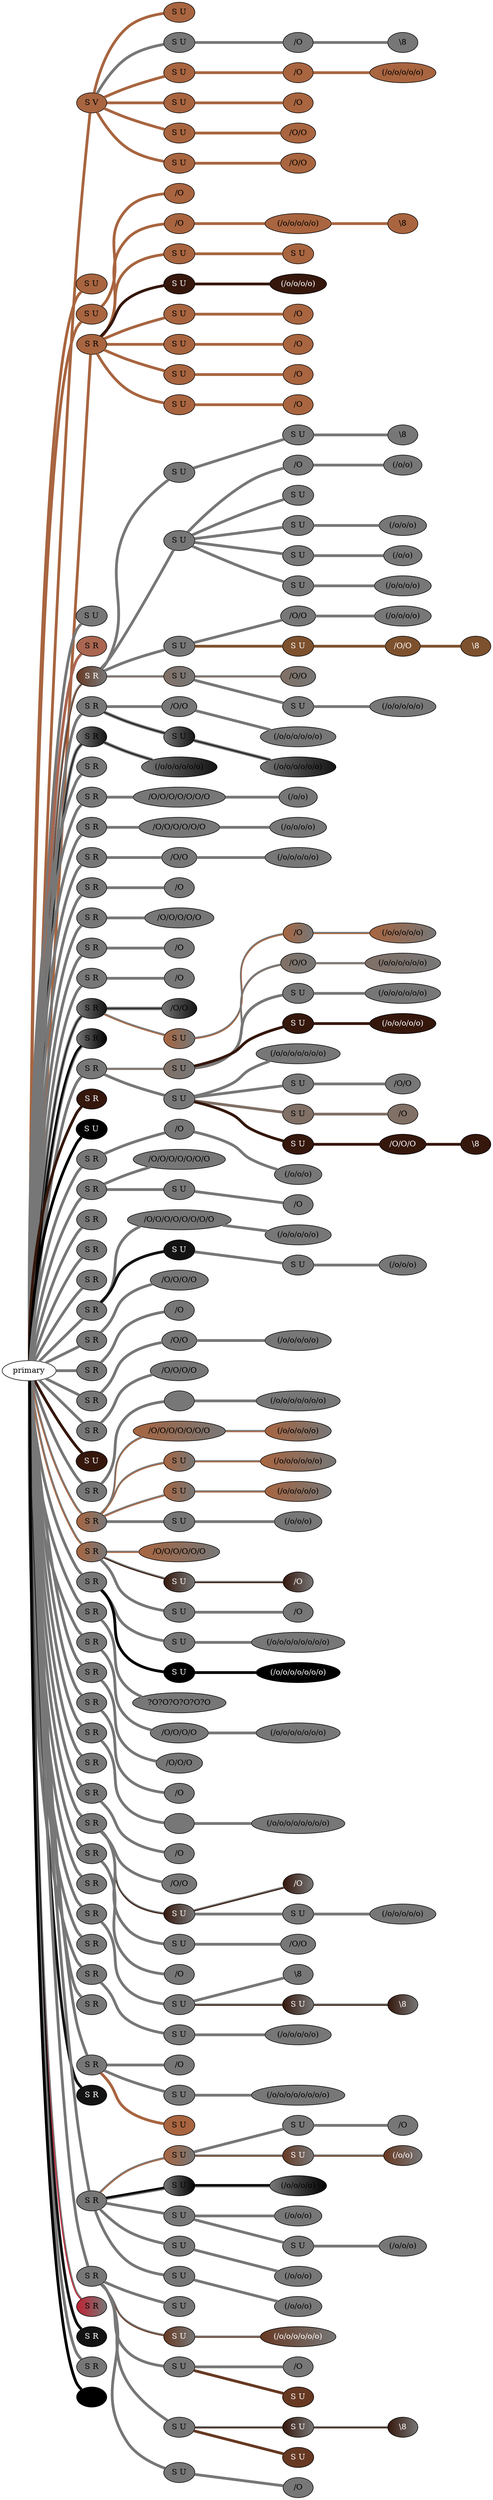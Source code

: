 graph {
 graph [rankdir=LR]
"1" [qtype="pendant_node", pendant_colors="#A86540", pendant_ply="S", pendant_attach="V", pendant_length="34.5", label="S V", style=filled, fillcolor="#A86540", fontcolor="#000000"]
"primary" -- "1" [qtype="pendant_link",penwidth=5,color="#A86540"]
"1s1" [qtype="pendant_node", pendant_colors="#A86540", pendant_ply="S", pendant_attach="U", pendant_length="34.0", label="S U", style=filled, fillcolor="#A86540", fontcolor="#000000"]
"1" -- "1s1" [qtype="pendant_link",penwidth=5,color="#A86540"]
"1s2" [qtype="pendant_node", pendant_colors="#777777", pendant_ply="S", pendant_attach="U", pendant_length="16.5", label="S U", style=filled, fillcolor="#777777", fontcolor="#000000"]
"1" -- "1s2" [qtype="pendant_link",penwidth=5,color="#777777"]
"1s2:0" [qtype="knot_node", knot_value="1", knot_type="S", knot_position="6.5", knot_spin="S", label="/O", style=filled, fillcolor="#777777" , fontcolor="#000000"]
"1s2" -- "1s2:0" [qtype="knot_link",penwidth=5,color="#777777"]
"1s2:1" [qtype="knot_node", knot_value="1", knot_type="E", knot_position="11.5", knot_spin="Z", label="\\8", style=filled, fillcolor="#777777" , fontcolor="#000000"]
"1s2:0" -- "1s2:1" [qtype="knot_link",penwidth=5,color="#777777"]
"1s3" [qtype="pendant_node", pendant_colors="#A86540", pendant_ply="S", pendant_attach="U", pendant_length="34.0", label="S U", style=filled, fillcolor="#A86540", fontcolor="#000000"]
"1" -- "1s3" [qtype="pendant_link",penwidth=5,color="#A86540"]
"1s3:0" [qtype="knot_node", knot_value="1", knot_type="S", knot_position="5.5", knot_spin="S", label="/O", style=filled, fillcolor="#A86540" , fontcolor="#000000"]
"1s3" -- "1s3:0" [qtype="knot_link",penwidth=5,color="#A86540"]
"1s3:1" [qtype="knot_node", knot_value="5", knot_type="L", knot_position="11.5", knot_spin="S", label="(/o/o/o/o/o)", style=filled, fillcolor="#A86540" , fontcolor="#000000"]
"1s3:0" -- "1s3:1" [qtype="knot_link",penwidth=5,color="#A86540"]
"1s4" [qtype="pendant_node", pendant_colors="#A86540", pendant_ply="S", pendant_attach="U", pendant_length="36.5", label="S U", style=filled, fillcolor="#A86540", fontcolor="#000000"]
"1" -- "1s4" [qtype="pendant_link",penwidth=5,color="#A86540"]
"1s4:0" [qtype="knot_node", knot_value="1", knot_type="S", knot_position="5.5", knot_spin="S", label="/O", style=filled, fillcolor="#A86540" , fontcolor="#000000"]
"1s4" -- "1s4:0" [qtype="knot_link",penwidth=5,color="#A86540"]
"1s5" [qtype="pendant_node", pendant_colors="#A86540", pendant_ply="S", pendant_attach="U", pendant_length="35.5", label="S U", style=filled, fillcolor="#A86540", fontcolor="#000000"]
"1" -- "1s5" [qtype="pendant_link",penwidth=5,color="#A86540"]
"1s5:0" [qtype="knot_node", knot_value="2", knot_type="S", knot_position="5.5", knot_spin="S", label="/O/O", style=filled, fillcolor="#A86540" , fontcolor="#000000"]
"1s5" -- "1s5:0" [qtype="knot_link",penwidth=5,color="#A86540"]
"1s6" [qtype="pendant_node", pendant_colors="#A86540", pendant_ply="S", pendant_attach="U", pendant_length="35.5", label="S U", style=filled, fillcolor="#A86540", fontcolor="#000000"]
"1" -- "1s6" [qtype="pendant_link",penwidth=5,color="#A86540"]
"1s6:0" [qtype="knot_node", knot_value="2", knot_type="S", knot_position="4.5", knot_spin="S", label="/O/O", style=filled, fillcolor="#A86540" , fontcolor="#000000"]
"1s6" -- "1s6:0" [qtype="knot_link",penwidth=5,color="#A86540"]
"2" [qtype="pendant_node", pendant_colors="#A86540", pendant_ply="S", pendant_attach="U", pendant_length="30.5", label="S U", style=filled, fillcolor="#A86540", fontcolor="#000000"]
"primary" -- "2" [qtype="pendant_link",penwidth=5,color="#A86540"]
"3" [qtype="pendant_node", pendant_colors="#A86540", pendant_ply="S", pendant_attach="U", pendant_length="8.0", label="S U", style=filled, fillcolor="#A86540", fontcolor="#000000"]
"primary" -- "3" [qtype="pendant_link",penwidth=5,color="#A86540"]
"3:0" [qtype="knot_node", knot_value="1", knot_type="S", knot_position="2.5", knot_spin="S", label="/O", style=filled, fillcolor="#A86540" , fontcolor="#000000"]
"3" -- "3:0" [qtype="knot_link",penwidth=5,color="#A86540"]
"4" [qtype="pendant_node", pendant_colors="#A86540", pendant_ply="S", pendant_attach="R", pendant_length="26.5", label="S R", style=filled, fillcolor="#A86540", fontcolor="#000000"]
"primary" -- "4" [qtype="pendant_link",penwidth=5,color="#A86540"]
"4:0" [qtype="knot_node", knot_value="1", knot_type="S", knot_position="7.0", knot_spin="S", label="/O", style=filled, fillcolor="#A86540" , fontcolor="#000000"]
"4" -- "4:0" [qtype="knot_link",penwidth=5,color="#A86540"]
"4:1" [qtype="knot_node", knot_value="5", knot_type="L", knot_position="13.0", knot_spin="S", label="(/o/o/o/o/o)", style=filled, fillcolor="#A86540" , fontcolor="#000000"]
"4:0" -- "4:1" [qtype="knot_link",penwidth=5,color="#A86540"]
"4:2" [qtype="knot_node", knot_value="1", knot_type="E", knot_position="13.0", knot_spin="Z", label="\\8", style=filled, fillcolor="#A86540" , fontcolor="#000000"]
"4:1" -- "4:2" [qtype="knot_link",penwidth=5,color="#A86540"]
"4s1" [qtype="pendant_node", pendant_colors="#A86540", pendant_ply="S", pendant_attach="U", pendant_length="37.0", label="S U", style=filled, fillcolor="#A86540", fontcolor="#000000"]
"4" -- "4s1" [qtype="pendant_link",penwidth=5,color="#A86540"]
"4s1s1" [qtype="pendant_node", pendant_colors="#A86540", pendant_ply="S", pendant_attach="U", pendant_length="1.5", label="S U", style=filled, fillcolor="#A86540", fontcolor="#000000"]
"4s1" -- "4s1s1" [qtype="pendant_link",penwidth=5,color="#A86540"]
"4s2" [qtype="pendant_node", pendant_colors="#35170C", pendant_ply="S", pendant_attach="U", pendant_length="31.0", label="S U", style=filled, fillcolor="#35170C", fontcolor="#ffffff"]
"4" -- "4s2" [qtype="pendant_link",penwidth=5,color="#35170C"]
"4s2:0" [qtype="knot_node", knot_value="4", knot_type="L", knot_position="12.5", knot_spin="S", label="(/o/o/o/o)", style=filled, fillcolor="#35170C" , fontcolor="#ffffff"]
"4s2" -- "4s2:0" [qtype="knot_link",penwidth=5,color="#35170C"]
"4s3" [qtype="pendant_node", pendant_colors="#A86540", pendant_ply="S", pendant_attach="U", pendant_length="44.5", label="S U", style=filled, fillcolor="#A86540", fontcolor="#000000"]
"4" -- "4s3" [qtype="pendant_link",penwidth=5,color="#A86540"]
"4s3:0" [qtype="knot_node", knot_value="1", knot_type="S", knot_position="5.5", knot_spin="S", label="/O", style=filled, fillcolor="#A86540" , fontcolor="#000000"]
"4s3" -- "4s3:0" [qtype="knot_link",penwidth=5,color="#A86540"]
"4s4" [qtype="pendant_node", pendant_colors="#A86540", pendant_ply="S", pendant_attach="U", pendant_length="37.5", label="S U", style=filled, fillcolor="#A86540", fontcolor="#000000"]
"4" -- "4s4" [qtype="pendant_link",penwidth=5,color="#A86540"]
"4s4:0" [qtype="knot_node", knot_value="1", knot_type="S", knot_position="5.5", knot_spin="S", label="/O", style=filled, fillcolor="#A86540" , fontcolor="#000000"]
"4s4" -- "4s4:0" [qtype="knot_link",penwidth=5,color="#A86540"]
"4s5" [qtype="pendant_node", pendant_colors="#A86540", pendant_ply="S", pendant_attach="U", pendant_length="32.5", label="S U", style=filled, fillcolor="#A86540", fontcolor="#000000"]
"4" -- "4s5" [qtype="pendant_link",penwidth=5,color="#A86540"]
"4s5:0" [qtype="knot_node", knot_value="1", knot_type="S", knot_position="5.5", knot_spin="S", label="/O", style=filled, fillcolor="#A86540" , fontcolor="#000000"]
"4s5" -- "4s5:0" [qtype="knot_link",penwidth=5,color="#A86540"]
"4s6" [qtype="pendant_node", pendant_colors="#A86540", pendant_ply="S", pendant_attach="U", pendant_length="39.0", label="S U", style=filled, fillcolor="#A86540", fontcolor="#000000"]
"4" -- "4s6" [qtype="pendant_link",penwidth=5,color="#A86540"]
"4s6:0" [qtype="knot_node", knot_value="1", knot_type="S", knot_position="5.5", knot_spin="S", label="/O", style=filled, fillcolor="#A86540" , fontcolor="#000000"]
"4s6" -- "4s6:0" [qtype="knot_link",penwidth=5,color="#A86540"]
"5" [qtype="pendant_node", pendant_colors="#777777", pendant_ply="S", pendant_attach="U", pendant_length="2.5", label="S U", style=filled, fillcolor="#777777", fontcolor="#000000"]
"primary" -- "5" [qtype="pendant_link",penwidth=5,color="#777777"]
"6" [qtype="pendant_node", pendant_colors="#AA6651", pendant_ply="S", pendant_attach="R", pendant_length="24.0", label="S R", style=filled, fillcolor="#AA6651", fontcolor="#000000"]
"primary" -- "6" [qtype="pendant_link",penwidth=5,color="#AA6651"]
"7" [qtype="pendant_node", pendant_colors="#673923:#777777", pendant_ply="S", pendant_attach="R", pendant_length="35.0", label="S R", style=filled, fillcolor="#673923:#777777", fontcolor="#ffffff"]
"primary" -- "7" [qtype="pendant_link",penwidth=2,color="#673923:#777777"]
"7s1" [qtype="pendant_node", pendant_colors="#777777", pendant_ply="S", pendant_attach="U", pendant_length="2.5", label="S U", style=filled, fillcolor="#777777", fontcolor="#000000"]
"7" -- "7s1" [qtype="pendant_link",penwidth=5,color="#777777"]
"7s1s1" [qtype="pendant_node", pendant_colors="#777777", pendant_ply="S", pendant_attach="U", pendant_length="14.5", label="S U", style=filled, fillcolor="#777777", fontcolor="#000000"]
"7s1" -- "7s1s1" [qtype="pendant_link",penwidth=5,color="#777777"]
"7s1s1:0" [qtype="knot_node", knot_value="1", knot_type="E", knot_position="6.5", knot_spin="Z", label="\\8", style=filled, fillcolor="#777777" , fontcolor="#000000"]
"7s1s1" -- "7s1s1:0" [qtype="knot_link",penwidth=5,color="#777777"]
"7s2" [qtype="pendant_node", pendant_colors="#777777", pendant_ply="S", pendant_attach="U", pendant_length="22.5", label="S U", style=filled, fillcolor="#777777", fontcolor="#000000"]
"7" -- "7s2" [qtype="pendant_link",penwidth=5,color="#777777"]
"7s2:0" [qtype="knot_node", knot_value="1", knot_type="S", knot_position="5.5", knot_spin="S", label="/O", style=filled, fillcolor="#777777" , fontcolor="#000000"]
"7s2" -- "7s2:0" [qtype="knot_link",penwidth=5,color="#777777"]
"7s2:1" [qtype="knot_node", knot_value="2", knot_type="L", knot_position="12.0", knot_spin="S", label="(/o/o)", style=filled, fillcolor="#777777" , fontcolor="#000000"]
"7s2:0" -- "7s2:1" [qtype="knot_link",penwidth=5,color="#777777"]
"7s2s1" [qtype="pendant_node", pendant_colors="#777777", pendant_ply="S", pendant_attach="U", pendant_length="33.5", label="S U", style=filled, fillcolor="#777777", fontcolor="#000000"]
"7s2" -- "7s2s1" [qtype="pendant_link",penwidth=5,color="#777777"]
"7s2s2" [qtype="pendant_node", pendant_colors="#777777", pendant_ply="S", pendant_attach="U", pendant_length="34.0", label="S U", style=filled, fillcolor="#777777", fontcolor="#000000"]
"7s2" -- "7s2s2" [qtype="pendant_link",penwidth=5,color="#777777"]
"7s2s2:0" [qtype="knot_node", knot_value="3", knot_type="L", knot_position="11.5", knot_spin="S", label="(/o/o/o)", style=filled, fillcolor="#777777" , fontcolor="#000000"]
"7s2s2" -- "7s2s2:0" [qtype="knot_link",penwidth=5,color="#777777"]
"7s2s3" [qtype="pendant_node", pendant_colors="#777777", pendant_ply="S", pendant_attach="U", pendant_length="37.0", label="S U", style=filled, fillcolor="#777777", fontcolor="#000000"]
"7s2" -- "7s2s3" [qtype="pendant_link",penwidth=5,color="#777777"]
"7s2s3:0" [qtype="knot_node", knot_value="2", knot_type="L", knot_position="11.5", knot_spin="S", label="(/o/o)", style=filled, fillcolor="#777777" , fontcolor="#000000"]
"7s2s3" -- "7s2s3:0" [qtype="knot_link",penwidth=5,color="#777777"]
"7s2s4" [qtype="pendant_node", pendant_colors="#777777", pendant_ply="S", pendant_attach="U", pendant_length="30.0", label="S U", style=filled, fillcolor="#777777", fontcolor="#000000"]
"7s2" -- "7s2s4" [qtype="pendant_link",penwidth=5,color="#777777"]
"7s2s4:0" [qtype="knot_node", knot_value="4", knot_type="L", knot_position="11.0", knot_spin="S", label="(/o/o/o/o)", style=filled, fillcolor="#777777" , fontcolor="#000000"]
"7s2s4" -- "7s2s4:0" [qtype="knot_link",penwidth=5,color="#777777"]
"7s3" [qtype="pendant_node", pendant_colors="#777777", pendant_ply="S", pendant_attach="U", pendant_length="28.5", label="S U", style=filled, fillcolor="#777777", fontcolor="#000000"]
"7" -- "7s3" [qtype="pendant_link",penwidth=5,color="#777777"]
"7s3:0" [qtype="knot_node", knot_value="2", knot_type="S", knot_position="5.0", knot_spin="S", label="/O/O", style=filled, fillcolor="#777777" , fontcolor="#000000"]
"7s3" -- "7s3:0" [qtype="knot_link",penwidth=5,color="#777777"]
"7s3:1" [qtype="knot_node", knot_value="4", knot_type="L", knot_position="11.5", knot_spin="S", label="(/o/o/o/o)", style=filled, fillcolor="#777777" , fontcolor="#000000"]
"7s3:0" -- "7s3:1" [qtype="knot_link",penwidth=5,color="#777777"]
"7s3s1" [qtype="pendant_node", pendant_colors="#7D512D", pendant_ply="S", pendant_attach="U", pendant_length="27.5", label="S U", style=filled, fillcolor="#7D512D", fontcolor="#ffffff"]
"7s3" -- "7s3s1" [qtype="pendant_link",penwidth=5,color="#7D512D"]
"7s3s1:0" [qtype="knot_node", knot_value="2", knot_type="S", knot_position="4.0", knot_spin="S", label="/O/O", style=filled, fillcolor="#7D512D" , fontcolor="#ffffff"]
"7s3s1" -- "7s3s1:0" [qtype="knot_link",penwidth=5,color="#7D512D"]
"7s3s1:1" [qtype="knot_node", knot_value="1", knot_type="E", knot_position="11.0", knot_spin="Z", label="\\8", style=filled, fillcolor="#7D512D" , fontcolor="#ffffff"]
"7s3s1:0" -- "7s3s1:1" [qtype="knot_link",penwidth=5,color="#7D512D"]
"7s4" [qtype="pendant_node", pendant_colors="#817066:#777777", pendant_ply="S", pendant_attach="U", pendant_length="35.0", label="S U", style=filled, fillcolor="#817066:#777777", fontcolor="#000000"]
"7" -- "7s4" [qtype="pendant_link",penwidth=2,color="#817066:#777777"]
"7s4:0" [qtype="knot_node", knot_value="2", knot_type="S", knot_position="5.0", knot_spin="S", label="/O/O", style=filled, fillcolor="#817066:#777777" , fontcolor="#000000"]
"7s4" -- "7s4:0" [qtype="knot_link",penwidth=2,color="#817066:#777777"]
"7s4s1" [qtype="pendant_node", pendant_colors="#777777", pendant_ply="S", pendant_attach="U", pendant_length="35.5", label="S U", style=filled, fillcolor="#777777", fontcolor="#000000"]
"7s4" -- "7s4s1" [qtype="pendant_link",penwidth=5,color="#777777"]
"7s4s1:0" [qtype="knot_node", knot_value="5", knot_type="L", knot_position="10.5", knot_spin="S", label="(/o/o/o/o/o)", style=filled, fillcolor="#777777" , fontcolor="#000000"]
"7s4s1" -- "7s4s1:0" [qtype="knot_link",penwidth=5,color="#777777"]
"8" [qtype="pendant_node", pendant_colors="#777777", pendant_ply="S", pendant_attach="R", pendant_length="31.0", label="S R", style=filled, fillcolor="#777777", fontcolor="#000000"]
"primary" -- "8" [qtype="pendant_link",penwidth=5,color="#777777"]
"8:0" [qtype="knot_node", knot_value="2", knot_type="S", knot_position="6.0", knot_spin="S", label="/O/O", style=filled, fillcolor="#777777" , fontcolor="#000000"]
"8" -- "8:0" [qtype="knot_link",penwidth=5,color="#777777"]
"8:1" [qtype="knot_node", knot_value="6", knot_type="L", knot_position="14.0", knot_spin="S", label="(/o/o/o/o/o/o)", style=filled, fillcolor="#777777" , fontcolor="#000000"]
"8:0" -- "8:1" [qtype="knot_link",penwidth=5,color="#777777"]
"8s1" [qtype="pendant_node", pendant_colors="#777777:#131313:#777777", pendant_ply="S", pendant_attach="U", pendant_length="29.5", label="S U", style=filled, fillcolor="#777777:#131313:#777777", fontcolor="#000000"]
"8" -- "8s1" [qtype="pendant_link",penwidth=2,color="#777777:#131313:#777777"]
"8s1:0" [qtype="knot_node", knot_value="6", knot_type="L", knot_position="12.0", knot_spin="S", label="(/o/o/o/o/o/o)", style=filled, fillcolor="#777777:#131313:#777777" , fontcolor="#000000"]
"8s1" -- "8s1:0" [qtype="knot_link",penwidth=2,color="#777777:#131313:#777777"]
"9" [qtype="pendant_node", pendant_colors="#777777:#131313:#777777", pendant_ply="S", pendant_attach="R", pendant_length="42.0", label="S R", style=filled, fillcolor="#777777:#131313:#777777", fontcolor="#000000"]
"primary" -- "9" [qtype="pendant_link",penwidth=2,color="#777777:#131313:#777777"]
"9:0" [qtype="knot_node", knot_value="6", knot_type="L", knot_position="12.0", knot_spin="S", label="(/o/o/o/o/o/o)", style=filled, fillcolor="#777777:#131313:#777777" , fontcolor="#000000"]
"9" -- "9:0" [qtype="knot_link",penwidth=2,color="#777777:#131313:#777777"]
"10" [qtype="pendant_node", pendant_colors="#777777", pendant_ply="S", pendant_attach="R", pendant_length="42.0", label="S R", style=filled, fillcolor="#777777", fontcolor="#000000"]
"primary" -- "10" [qtype="pendant_link",penwidth=5,color="#777777"]
"11" [qtype="pendant_node", pendant_colors="#777777", pendant_ply="S", pendant_attach="R", pendant_length="29.5", label="S R", style=filled, fillcolor="#777777", fontcolor="#000000"]
"primary" -- "11" [qtype="pendant_link",penwidth=5,color="#777777"]
"11:0" [qtype="knot_node", knot_value="7", knot_type="S", knot_position="6.0", knot_spin="S", label="/O/O/O/O/O/O/O", style=filled, fillcolor="#777777" , fontcolor="#000000"]
"11" -- "11:0" [qtype="knot_link",penwidth=5,color="#777777"]
"11:1" [qtype="knot_node", knot_value="2", knot_type="L", knot_position="14.0", knot_spin="S", label="(/o/o)", style=filled, fillcolor="#777777" , fontcolor="#000000"]
"11:0" -- "11:1" [qtype="knot_link",penwidth=5,color="#777777"]
"12" [qtype="pendant_node", pendant_colors="#777777", pendant_ply="S", pendant_attach="R", pendant_length="32.0", label="S R", style=filled, fillcolor="#777777", fontcolor="#000000"]
"primary" -- "12" [qtype="pendant_link",penwidth=5,color="#777777"]
"12:0" [qtype="knot_node", knot_value="6", knot_type="S", knot_position="6.5", knot_spin="S", label="/O/O/O/O/O/O", style=filled, fillcolor="#777777" , fontcolor="#000000"]
"12" -- "12:0" [qtype="knot_link",penwidth=5,color="#777777"]
"12:1" [qtype="knot_node", knot_value="4", knot_type="L", knot_position="14.0", knot_spin="S", label="(/o/o/o/o)", style=filled, fillcolor="#777777" , fontcolor="#000000"]
"12:0" -- "12:1" [qtype="knot_link",penwidth=5,color="#777777"]
"13" [qtype="pendant_node", pendant_colors="#777777", pendant_ply="S", pendant_attach="R", pendant_length="28.0", label="S R", style=filled, fillcolor="#777777", fontcolor="#000000"]
"primary" -- "13" [qtype="pendant_link",penwidth=5,color="#777777"]
"13:0" [qtype="knot_node", knot_value="2", knot_type="S", knot_position="6.0", knot_spin="S", label="/O/O", style=filled, fillcolor="#777777" , fontcolor="#000000"]
"13" -- "13:0" [qtype="knot_link",penwidth=5,color="#777777"]
"13:1" [qtype="knot_node", knot_value="5", knot_type="L", knot_position="14.0", knot_spin="S", label="(/o/o/o/o/o)", style=filled, fillcolor="#777777" , fontcolor="#000000"]
"13:0" -- "13:1" [qtype="knot_link",penwidth=5,color="#777777"]
"14" [qtype="pendant_node", pendant_colors="#777777", pendant_ply="S", pendant_attach="R", pendant_length="38.0", label="S R", style=filled, fillcolor="#777777", fontcolor="#000000"]
"primary" -- "14" [qtype="pendant_link",penwidth=5,color="#777777"]
"14:0" [qtype="knot_node", knot_value="1", knot_type="S", knot_position="6.5", knot_spin="S", label="/O", style=filled, fillcolor="#777777" , fontcolor="#000000"]
"14" -- "14:0" [qtype="knot_link",penwidth=5,color="#777777"]
"15" [qtype="pendant_node", pendant_colors="#777777", pendant_ply="S", pendant_attach="R", pendant_length="39.0", label="S R", style=filled, fillcolor="#777777", fontcolor="#000000"]
"primary" -- "15" [qtype="pendant_link",penwidth=5,color="#777777"]
"15:0" [qtype="knot_node", knot_value="5", knot_type="S", knot_position="7.0", knot_spin="S", label="/O/O/O/O/O", style=filled, fillcolor="#777777" , fontcolor="#000000"]
"15" -- "15:0" [qtype="knot_link",penwidth=5,color="#777777"]
"16" [qtype="pendant_node", pendant_colors="#777777", pendant_ply="S", pendant_attach="R", pendant_length="47.5", label="S R", style=filled, fillcolor="#777777", fontcolor="#000000"]
"primary" -- "16" [qtype="pendant_link",penwidth=5,color="#777777"]
"16:0" [qtype="knot_node", knot_value="1", knot_type="S", knot_position="7.0", knot_spin="S", label="/O", style=filled, fillcolor="#777777" , fontcolor="#000000"]
"16" -- "16:0" [qtype="knot_link",penwidth=5,color="#777777"]
"17" [qtype="pendant_node", pendant_colors="#777777", pendant_ply="S", pendant_attach="R", pendant_length="52.0", label="S R", style=filled, fillcolor="#777777", fontcolor="#000000"]
"primary" -- "17" [qtype="pendant_link",penwidth=5,color="#777777"]
"17:0" [qtype="knot_node", knot_value="1", knot_type="S", knot_position="7.0", knot_spin="S", label="/O", style=filled, fillcolor="#777777" , fontcolor="#000000"]
"17" -- "17:0" [qtype="knot_link",penwidth=5,color="#777777"]
"18" [qtype="pendant_node", pendant_colors="#777777:#131313:#777777", pendant_ply="S", pendant_attach="R", pendant_length="49.5", label="S R", style=filled, fillcolor="#777777:#131313:#777777", fontcolor="#000000"]
"primary" -- "18" [qtype="pendant_link",penwidth=2,color="#777777:#131313:#777777"]
"18:0" [qtype="knot_node", knot_value="2", knot_type="S", knot_position="7.5", knot_spin="S", label="/O/O", style=filled, fillcolor="#777777:#131313:#777777" , fontcolor="#000000"]
"18" -- "18:0" [qtype="knot_link",penwidth=2,color="#777777:#131313:#777777"]
"18s1" [qtype="pendant_node", pendant_colors="#A86540:#777777", pendant_ply="S", pendant_attach="U", pendant_length="25.0", label="S U", style=filled, fillcolor="#A86540:#777777", fontcolor="#000000"]
"18" -- "18s1" [qtype="pendant_link",penwidth=2,color="#A86540:#777777"]
"18s1:0" [qtype="knot_node", knot_value="1", knot_type="S", knot_position="6.0", knot_spin="S", label="/O", style=filled, fillcolor="#A86540:#777777" , fontcolor="#000000"]
"18s1" -- "18s1:0" [qtype="knot_link",penwidth=2,color="#A86540:#777777"]
"18s1:1" [qtype="knot_node", knot_value="5", knot_type="L", knot_position="12.0", knot_spin="S", label="(/o/o/o/o/o)", style=filled, fillcolor="#A86540:#777777" , fontcolor="#000000"]
"18s1:0" -- "18s1:1" [qtype="knot_link",penwidth=2,color="#A86540:#777777"]
"19" [qtype="pendant_node", pendant_colors="#777777:#000000:#000000", pendant_ply="S", pendant_attach="R", pendant_length="31.5", label="S R", style=filled, fillcolor="#777777:#000000:#000000", fontcolor="#000000"]
"primary" -- "19" [qtype="pendant_link",penwidth=2,color="#777777:#000000:#000000"]
"20" [qtype="pendant_node", pendant_colors="#777777", pendant_ply="S", pendant_attach="R", pendant_length="36.0", label="S R", style=filled, fillcolor="#777777", fontcolor="#000000"]
"primary" -- "20" [qtype="pendant_link",penwidth=5,color="#777777"]
"20s1" [qtype="pendant_node", pendant_colors="#817066:#777777", pendant_ply="S", pendant_attach="U", pendant_length="25.0", label="S U", style=filled, fillcolor="#817066:#777777", fontcolor="#000000"]
"20" -- "20s1" [qtype="pendant_link",penwidth=2,color="#817066:#777777"]
"20s1:0" [qtype="knot_node", knot_value="2", knot_type="S", knot_position="6.0", knot_spin="S", label="/O/O", style=filled, fillcolor="#817066:#777777" , fontcolor="#000000"]
"20s1" -- "20s1:0" [qtype="knot_link",penwidth=2,color="#817066:#777777"]
"20s1:1" [qtype="knot_node", knot_value="6", knot_type="L", knot_position="12.0", knot_spin="S", label="(/o/o/o/o/o/o)", style=filled, fillcolor="#817066:#777777" , fontcolor="#000000"]
"20s1:0" -- "20s1:1" [qtype="knot_link",penwidth=2,color="#817066:#777777"]
"20s1s1" [qtype="pendant_node", pendant_colors="#777777", pendant_ply="S", pendant_attach="U", pendant_length="28.0", label="S U", style=filled, fillcolor="#777777", fontcolor="#000000"]
"20s1" -- "20s1s1" [qtype="pendant_link",penwidth=5,color="#777777"]
"20s1s1:0" [qtype="knot_node", knot_value="6", knot_type="L", knot_position="11.5", knot_spin="S", label="(/o/o/o/o/o/o)", style=filled, fillcolor="#777777" , fontcolor="#000000"]
"20s1s1" -- "20s1s1:0" [qtype="knot_link",penwidth=5,color="#777777"]
"20s1s2" [qtype="pendant_node", pendant_colors="#35170C", pendant_ply="S", pendant_attach="U", pendant_length="29.0", label="S U", style=filled, fillcolor="#35170C", fontcolor="#ffffff"]
"20s1" -- "20s1s2" [qtype="pendant_link",penwidth=5,color="#35170C"]
"20s1s2:0" [qtype="knot_node", knot_value="5", knot_type="L", knot_position="12.0", knot_spin="S", label="(/o/o/o/o/o)", style=filled, fillcolor="#35170C" , fontcolor="#ffffff"]
"20s1s2" -- "20s1s2:0" [qtype="knot_link",penwidth=5,color="#35170C"]
"20s2" [qtype="pendant_node", pendant_colors="#777777", pendant_ply="S", pendant_attach="U", pendant_length="27.5", label="S U", style=filled, fillcolor="#777777", fontcolor="#000000"]
"20" -- "20s2" [qtype="pendant_link",penwidth=5,color="#777777"]
"20s2:0" [qtype="knot_node", knot_value="7", knot_type="L", knot_position="12.5", knot_spin="S", label="(/o/o/o/o/o/o/o)", style=filled, fillcolor="#777777" , fontcolor="#000000"]
"20s2" -- "20s2:0" [qtype="knot_link",penwidth=5,color="#777777"]
"20s2s1" [qtype="pendant_node", pendant_colors="#777777", pendant_ply="S", pendant_attach="U", pendant_length="28.0", label="S U", style=filled, fillcolor="#777777", fontcolor="#000000"]
"20s2" -- "20s2s1" [qtype="pendant_link",penwidth=5,color="#777777"]
"20s2s1:0" [qtype="knot_node", knot_value="2", knot_type="S", knot_position="5.0", knot_spin="S", label="/O/O", style=filled, fillcolor="#777777" , fontcolor="#000000"]
"20s2s1" -- "20s2s1:0" [qtype="knot_link",penwidth=5,color="#777777"]
"20s2s2" [qtype="pendant_node", pendant_colors="#817066", pendant_ply="S", pendant_attach="U", pendant_length="33.0", label="S U", style=filled, fillcolor="#817066", fontcolor="#000000"]
"20s2" -- "20s2s2" [qtype="pendant_link",penwidth=5,color="#817066"]
"20s2s2:0" [qtype="knot_node", knot_value="1", knot_type="S", knot_position="4.5", knot_spin="S", label="/O", style=filled, fillcolor="#817066" , fontcolor="#000000"]
"20s2s2" -- "20s2s2:0" [qtype="knot_link",penwidth=5,color="#817066"]
"20s2s3" [qtype="pendant_node", pendant_colors="#35170C", pendant_ply="S", pendant_attach="U", pendant_length="27.5", label="S U", style=filled, fillcolor="#35170C", fontcolor="#ffffff"]
"20s2" -- "20s2s3" [qtype="pendant_link",penwidth=5,color="#35170C"]
"20s2s3:0" [qtype="knot_node", knot_value="3", knot_type="S", knot_position="4.5", knot_spin="S", label="/O/O/O", style=filled, fillcolor="#35170C" , fontcolor="#ffffff"]
"20s2s3" -- "20s2s3:0" [qtype="knot_link",penwidth=5,color="#35170C"]
"20s2s3:1" [qtype="knot_node", knot_value="1", knot_type="E", knot_position="10.5", knot_spin="Z", label="\\8", style=filled, fillcolor="#35170C" , fontcolor="#ffffff"]
"20s2s3:0" -- "20s2s3:1" [qtype="knot_link",penwidth=5,color="#35170C"]
"21" [qtype="pendant_node", pendant_colors="#35170C", pendant_ply="S", pendant_attach="R", pendant_length="31.0", label="S R", style=filled, fillcolor="#35170C", fontcolor="#ffffff"]
"primary" -- "21" [qtype="pendant_link",penwidth=5,color="#35170C"]
"M1" [qtype="pendant_node", pendant_colors="#000000", pendant_ply="S", pendant_attach="U", pendant_length="", label="S U", style=filled, fillcolor="#000000", fontcolor="#ffffff"]
"primary" -- "M1" [qtype="pendant_link",penwidth=5,color="#000000"]
"22" [qtype="pendant_node", pendant_colors="#777777", pendant_ply="S", pendant_attach="R", pendant_length="44.5", label="S R", style=filled, fillcolor="#777777", fontcolor="#000000"]
"primary" -- "22" [qtype="pendant_link",penwidth=5,color="#777777"]
"22:0" [qtype="knot_node", knot_value="1", knot_type="S", knot_position="7.5", knot_spin="S", label="/O", style=filled, fillcolor="#777777" , fontcolor="#000000"]
"22" -- "22:0" [qtype="knot_link",penwidth=5,color="#777777"]
"22:1" [qtype="knot_node", knot_value="3", knot_type="L", knot_position="14.5", knot_spin="S", label="(/o/o/o)", style=filled, fillcolor="#777777" , fontcolor="#000000"]
"22:0" -- "22:1" [qtype="knot_link",penwidth=5,color="#777777"]
"23" [qtype="pendant_node", pendant_colors="#777777", pendant_ply="S", pendant_attach="R", pendant_length="39.5", label="S R", style=filled, fillcolor="#777777", fontcolor="#000000"]
"primary" -- "23" [qtype="pendant_link",penwidth=5,color="#777777"]
"23:0" [qtype="knot_node", knot_value="7", knot_type="S", knot_position="8.0", knot_spin="S", label="/O/O/O/O/O/O/O", style=filled, fillcolor="#777777" , fontcolor="#000000"]
"23" -- "23:0" [qtype="knot_link",penwidth=5,color="#777777"]
"23s1" [qtype="pendant_node", pendant_colors="#777777", pendant_ply="S", pendant_attach="U", pendant_length="35.0", label="S U", style=filled, fillcolor="#777777", fontcolor="#000000"]
"23" -- "23s1" [qtype="pendant_link",penwidth=5,color="#777777"]
"23s1:0" [qtype="knot_node", knot_value="1", knot_type="S", knot_position="6.5", knot_spin="S", label="/O", style=filled, fillcolor="#777777" , fontcolor="#000000"]
"23s1" -- "23s1:0" [qtype="knot_link",penwidth=5,color="#777777"]
"24" [qtype="pendant_node", pendant_colors="#777777", pendant_ply="S", pendant_attach="R", pendant_length="47.0", label="S R", style=filled, fillcolor="#777777", fontcolor="#000000"]
"primary" -- "24" [qtype="pendant_link",penwidth=5,color="#777777"]
"25" [qtype="pendant_node", pendant_colors="#777777", pendant_ply="S", pendant_attach="R", pendant_length="46.0", label="S R", style=filled, fillcolor="#777777", fontcolor="#000000"]
"primary" -- "25" [qtype="pendant_link",penwidth=5,color="#777777"]
"26" [qtype="pendant_node", pendant_colors="#777777", pendant_ply="S", pendant_attach="R", pendant_length="49.0", label="S R", style=filled, fillcolor="#777777", fontcolor="#000000"]
"primary" -- "26" [qtype="pendant_link",penwidth=5,color="#777777"]
"27" [qtype="pendant_node", pendant_colors="#777777", pendant_ply="S", pendant_attach="R", pendant_length="28.0", label="S R", style=filled, fillcolor="#777777", fontcolor="#000000"]
"primary" -- "27" [qtype="pendant_link",penwidth=5,color="#777777"]
"27:0" [qtype="knot_node", knot_value="8", knot_type="S", knot_position="7.5", knot_spin="S", label="/O/O/O/O/O/O/O/O", style=filled, fillcolor="#777777" , fontcolor="#000000"]
"27" -- "27:0" [qtype="knot_link",penwidth=5,color="#777777"]
"27:1" [qtype="knot_node", knot_value="5", knot_type="L", knot_position="14.0", knot_spin="S", label="(/o/o/o/o/o)", style=filled, fillcolor="#777777" , fontcolor="#000000"]
"27:0" -- "27:1" [qtype="knot_link",penwidth=5,color="#777777"]
"27s1" [qtype="pendant_node", pendant_colors="#131313", pendant_ply="S", pendant_attach="U", pendant_length="27.0", label="S U", style=filled, fillcolor="#131313", fontcolor="#ffffff"]
"27" -- "27s1" [qtype="pendant_link",penwidth=5,color="#131313"]
"27s1s1" [qtype="pendant_node", pendant_colors="#777777", pendant_ply="S", pendant_attach="U", pendant_length="35.5", label="S U", style=filled, fillcolor="#777777", fontcolor="#000000"]
"27s1" -- "27s1s1" [qtype="pendant_link",penwidth=5,color="#777777"]
"27s1s1:0" [qtype="knot_node", knot_value="3", knot_type="L", knot_position="12.0", knot_spin="S", label="(/o/o/o)", style=filled, fillcolor="#777777" , fontcolor="#000000"]
"27s1s1" -- "27s1s1:0" [qtype="knot_link",penwidth=5,color="#777777"]
"28" [qtype="pendant_node", pendant_colors="#777777", pendant_ply="S", pendant_attach="R", pendant_length="38.0", label="S R", style=filled, fillcolor="#777777", fontcolor="#000000"]
"primary" -- "28" [qtype="pendant_link",penwidth=5,color="#777777"]
"28:0" [qtype="knot_node", knot_value="4", knot_type="S", knot_position="8.0", knot_spin="S", label="/O/O/O/O", style=filled, fillcolor="#777777" , fontcolor="#000000"]
"28" -- "28:0" [qtype="knot_link",penwidth=5,color="#777777"]
"29" [qtype="pendant_node", pendant_colors="#777777", pendant_ply="S", pendant_attach="R", pendant_length="45.0", label="S R", style=filled, fillcolor="#777777", fontcolor="#000000"]
"primary" -- "29" [qtype="pendant_link",penwidth=5,color="#777777"]
"29:0" [qtype="knot_node", knot_value="1", knot_type="S", knot_position="8.0", knot_spin="S", label="/O", style=filled, fillcolor="#777777" , fontcolor="#000000"]
"29" -- "29:0" [qtype="knot_link",penwidth=5,color="#777777"]
"30" [qtype="pendant_node", pendant_colors="#777777", pendant_ply="S", pendant_attach="R", pendant_length="39.0", label="S R", style=filled, fillcolor="#777777", fontcolor="#000000"]
"primary" -- "30" [qtype="pendant_link",penwidth=5,color="#777777"]
"30:0" [qtype="knot_node", knot_value="2", knot_type="S", knot_position="8.5", knot_spin="S", label="/O/O", style=filled, fillcolor="#777777" , fontcolor="#000000"]
"30" -- "30:0" [qtype="knot_link",penwidth=5,color="#777777"]
"30:1" [qtype="knot_node", knot_value="5", knot_type="L", knot_position="14.5", knot_spin="S", label="(/o/o/o/o/o)", style=filled, fillcolor="#777777" , fontcolor="#000000"]
"30:0" -- "30:1" [qtype="knot_link",penwidth=5,color="#777777"]
"31" [qtype="pendant_node", pendant_colors="#777777", pendant_ply="S", pendant_attach="R", pendant_length="41.0", label="S R", style=filled, fillcolor="#777777", fontcolor="#000000"]
"primary" -- "31" [qtype="pendant_link",penwidth=5,color="#777777"]
"31:0" [qtype="knot_node", knot_value="4", knot_type="S", knot_position="8.0", knot_spin="S", label="/O/O/O/O", style=filled, fillcolor="#777777" , fontcolor="#000000"]
"31" -- "31:0" [qtype="knot_link",penwidth=5,color="#777777"]
"M2" [qtype="pendant_node", pendant_colors="#35170C", pendant_ply="S", pendant_attach="U", pendant_length="", label="S U", style=filled, fillcolor="#35170C", fontcolor="#ffffff"]
"primary" -- "M2" [qtype="pendant_link",penwidth=5,color="#35170C"]
"32" [qtype="pendant_node", pendant_colors="#777777", pendant_ply="S", pendant_attach="R", pendant_length="29.5", label="S R", style=filled, fillcolor="#777777", fontcolor="#000000"]
"primary" -- "32" [qtype="pendant_link",penwidth=5,color="#777777"]
"32:0" [qtype="knot_node", knot_value="1", knot_type="EE", knot_position="8.0", knot_spin="Z", label="", style=filled, fillcolor="#777777" , fontcolor="#000000"]
"32" -- "32:0" [qtype="knot_link",penwidth=5,color="#777777"]
"32:1" [qtype="knot_node", knot_value="7", knot_type="L", knot_position="13.0", knot_spin="S", label="(/o/o/o/o/o/o/o)", style=filled, fillcolor="#777777" , fontcolor="#000000"]
"32:0" -- "32:1" [qtype="knot_link",penwidth=5,color="#777777"]
"33" [qtype="pendant_node", pendant_colors="#A86540:#777777", pendant_ply="S", pendant_attach="R", pendant_length="29.0", label="S R", style=filled, fillcolor="#A86540:#777777", fontcolor="#000000"]
"primary" -- "33" [qtype="pendant_link",penwidth=2,color="#A86540:#777777"]
"33:0" [qtype="knot_node", knot_value="7", knot_type="S", knot_position="7.0", knot_spin="S", label="/O/O/O/O/O/O/O", style=filled, fillcolor="#A86540:#777777" , fontcolor="#000000"]
"33" -- "33:0" [qtype="knot_link",penwidth=2,color="#A86540:#777777"]
"33:1" [qtype="knot_node", knot_value="5", knot_type="L", knot_position="13.0", knot_spin="S", label="(/o/o/o/o/o)", style=filled, fillcolor="#A86540:#777777" , fontcolor="#000000"]
"33:0" -- "33:1" [qtype="knot_link",penwidth=2,color="#A86540:#777777"]
"33s1" [qtype="pendant_node", pendant_colors="#A86540:#777777", pendant_ply="S", pendant_attach="U", pendant_length="23.0", label="S U", style=filled, fillcolor="#A86540:#777777", fontcolor="#000000"]
"33" -- "33s1" [qtype="pendant_link",penwidth=2,color="#A86540:#777777"]
"33s1:0" [qtype="knot_node", knot_value="6", knot_type="L", knot_position="10.5", knot_spin="S", label="(/o/o/o/o/o/o)", style=filled, fillcolor="#A86540:#777777" , fontcolor="#000000"]
"33s1" -- "33s1:0" [qtype="knot_link",penwidth=2,color="#A86540:#777777"]
"33s2" [qtype="pendant_node", pendant_colors="#A86540:#777777", pendant_ply="S", pendant_attach="U", pendant_length="26.5", label="S U", style=filled, fillcolor="#A86540:#777777", fontcolor="#000000"]
"33" -- "33s2" [qtype="pendant_link",penwidth=2,color="#A86540:#777777"]
"33s2:0" [qtype="knot_node", knot_value="5", knot_type="L", knot_position="11.0", knot_spin="S", label="(/o/o/o/o/o)", style=filled, fillcolor="#A86540:#777777" , fontcolor="#000000"]
"33s2" -- "33s2:0" [qtype="knot_link",penwidth=2,color="#A86540:#777777"]
"33s3" [qtype="pendant_node", pendant_colors="#777777", pendant_ply="S", pendant_attach="U", pendant_length="31.0", label="S U", style=filled, fillcolor="#777777", fontcolor="#000000"]
"33" -- "33s3" [qtype="pendant_link",penwidth=5,color="#777777"]
"33s3:0" [qtype="knot_node", knot_value="3", knot_type="L", knot_position="11.5", knot_spin="S", label="(/o/o/o)", style=filled, fillcolor="#777777" , fontcolor="#000000"]
"33s3" -- "33s3:0" [qtype="knot_link",penwidth=5,color="#777777"]
"34" [qtype="pendant_node", pendant_colors="#A86540:#777777", pendant_ply="S", pendant_attach="R", pendant_length="33.5", label="S R", style=filled, fillcolor="#A86540:#777777", fontcolor="#000000"]
"primary" -- "34" [qtype="pendant_link",penwidth=2,color="#A86540:#777777"]
"34:0" [qtype="knot_node", knot_value="6", knot_type="S", knot_position="7.5", knot_spin="S", label="/O/O/O/O/O/O", style=filled, fillcolor="#A86540:#777777" , fontcolor="#000000"]
"34" -- "34:0" [qtype="knot_link",penwidth=2,color="#A86540:#777777"]
"34s1" [qtype="pendant_node", pendant_colors="#35170C:#777777", pendant_ply="S", pendant_attach="U", pendant_length="31.5", label="S U", style=filled, fillcolor="#35170C:#777777", fontcolor="#ffffff"]
"34" -- "34s1" [qtype="pendant_link",penwidth=2,color="#35170C:#777777"]
"34s1:0" [qtype="knot_node", knot_value="1", knot_type="S", knot_position="5.5", knot_spin="S", label="/O", style=filled, fillcolor="#35170C:#777777" , fontcolor="#ffffff"]
"34s1" -- "34s1:0" [qtype="knot_link",penwidth=2,color="#35170C:#777777"]
"34s2" [qtype="pendant_node", pendant_colors="#777777", pendant_ply="S", pendant_attach="U", pendant_length="34.5", label="S U", style=filled, fillcolor="#777777", fontcolor="#000000"]
"34" -- "34s2" [qtype="pendant_link",penwidth=5,color="#777777"]
"34s2:0" [qtype="knot_node", knot_value="1", knot_type="S", knot_position="6.0", knot_spin="S", label="/O", style=filled, fillcolor="#777777" , fontcolor="#000000"]
"34s2" -- "34s2:0" [qtype="knot_link",penwidth=5,color="#777777"]
"35" [qtype="pendant_node", pendant_colors="#777777", pendant_ply="S", pendant_attach="R", pendant_length="40.5", label="S R", style=filled, fillcolor="#777777", fontcolor="#000000"]
"primary" -- "35" [qtype="pendant_link",penwidth=5,color="#777777"]
"35s1" [qtype="pendant_node", pendant_colors="#777777", pendant_ply="S", pendant_attach="U", pendant_length="23.0", label="S U", style=filled, fillcolor="#777777", fontcolor="#000000"]
"35" -- "35s1" [qtype="pendant_link",penwidth=5,color="#777777"]
"35s1:0" [qtype="knot_node", knot_value="8", knot_type="L", knot_position="11.5", knot_spin="S", label="(/o/o/o/o/o/o/o/o)", style=filled, fillcolor="#777777" , fontcolor="#000000"]
"35s1" -- "35s1:0" [qtype="knot_link",penwidth=5,color="#777777"]
"35s2" [qtype="pendant_node", pendant_colors="#000000", pendant_ply="S", pendant_attach="U", pendant_length="24.0", label="S U", style=filled, fillcolor="#000000", fontcolor="#ffffff"]
"35" -- "35s2" [qtype="pendant_link",penwidth=5,color="#000000"]
"35s2:0" [qtype="knot_node", knot_value="7", knot_type="L", knot_position="11.5", knot_spin="S", label="(/o/o/o/o/o/o/o)", style=filled, fillcolor="#000000" , fontcolor="#ffffff"]
"35s2" -- "35s2:0" [qtype="knot_link",penwidth=5,color="#000000"]
"36" [qtype="pendant_node", pendant_colors="#777777", pendant_ply="S", pendant_attach="R", pendant_length="33.0", label="S R", style=filled, fillcolor="#777777", fontcolor="#000000"]
"primary" -- "36" [qtype="pendant_link",penwidth=5,color="#777777"]
"36:0" [qtype="knot_node", knot_value="6", knot_type="S", knot_position="8.0", knot_spin="SSSSSU", label="?O?O?O?O?O?O", style=filled, fillcolor="#777777" , fontcolor="#000000"]
"36" -- "36:0" [qtype="knot_link",penwidth=5,color="#777777"]
"37" [qtype="pendant_node", pendant_colors="#777777", pendant_ply="S", pendant_attach="R", pendant_length="27.5", label="S R", style=filled, fillcolor="#777777", fontcolor="#000000"]
"primary" -- "37" [qtype="pendant_link",penwidth=5,color="#777777"]
"37:0" [qtype="knot_node", knot_value="4", knot_type="S", knot_position="7.5", knot_spin="S", label="/O/O/O/O", style=filled, fillcolor="#777777" , fontcolor="#000000"]
"37" -- "37:0" [qtype="knot_link",penwidth=5,color="#777777"]
"37:1" [qtype="knot_node", knot_value="7", knot_type="L", knot_position="13.5", knot_spin="S", label="(/o/o/o/o/o/o/o)", style=filled, fillcolor="#777777" , fontcolor="#000000"]
"37:0" -- "37:1" [qtype="knot_link",penwidth=5,color="#777777"]
"38" [qtype="pendant_node", pendant_colors="#777777", pendant_ply="S", pendant_attach="R", pendant_length="34.5", label="S R", style=filled, fillcolor="#777777", fontcolor="#000000"]
"primary" -- "38" [qtype="pendant_link",penwidth=5,color="#777777"]
"38:0" [qtype="knot_node", knot_value="3", knot_type="S", knot_position="8.0", knot_spin="S", label="/O/O/O", style=filled, fillcolor="#777777" , fontcolor="#000000"]
"38" -- "38:0" [qtype="knot_link",penwidth=5,color="#777777"]
"39" [qtype="pendant_node", pendant_colors="#777777", pendant_ply="S", pendant_attach="R", pendant_length="38.5", label="S R", style=filled, fillcolor="#777777", fontcolor="#000000"]
"primary" -- "39" [qtype="pendant_link",penwidth=5,color="#777777"]
"39:0" [qtype="knot_node", knot_value="1", knot_type="S", knot_position="8.0", knot_spin="S", label="/O", style=filled, fillcolor="#777777" , fontcolor="#000000"]
"39" -- "39:0" [qtype="knot_link",penwidth=5,color="#777777"]
"40" [qtype="pendant_node", pendant_colors="#777777", pendant_ply="S", pendant_attach="R", pendant_length="30.0", label="S R", style=filled, fillcolor="#777777", fontcolor="#000000"]
"primary" -- "40" [qtype="pendant_link",penwidth=5,color="#777777"]
"40:0" [qtype="knot_node", knot_value="1", knot_type="URNS?L", knot_position="0", knot_spin="S", label="", style=filled, fillcolor="#777777" , fontcolor="#000000"]
"40" -- "40:0" [qtype="knot_link",penwidth=5,color="#777777"]
"40:1" [qtype="knot_node", knot_value="8", knot_type="L", knot_position="14.5", knot_spin="S", label="(/o/o/o/o/o/o/o/o)", style=filled, fillcolor="#777777" , fontcolor="#000000"]
"40:0" -- "40:1" [qtype="knot_link",penwidth=5,color="#777777"]
"41" [qtype="pendant_node", pendant_colors="#777777", pendant_ply="S", pendant_attach="R", pendant_length="39.0", label="S R", style=filled, fillcolor="#777777", fontcolor="#000000"]
"primary" -- "41" [qtype="pendant_link",penwidth=5,color="#777777"]
"42" [qtype="pendant_node", pendant_colors="#777777", pendant_ply="S", pendant_attach="R", pendant_length="38.0", label="S R", style=filled, fillcolor="#777777", fontcolor="#000000"]
"primary" -- "42" [qtype="pendant_link",penwidth=5,color="#777777"]
"42:0" [qtype="knot_node", knot_value="1", knot_type="S", knot_position="7.5", knot_spin="S", label="/O", style=filled, fillcolor="#777777" , fontcolor="#000000"]
"42" -- "42:0" [qtype="knot_link",penwidth=5,color="#777777"]
"43" [qtype="pendant_node", pendant_colors="#777777", pendant_ply="S", pendant_attach="R", pendant_length="33.5", label="S R", style=filled, fillcolor="#777777", fontcolor="#000000"]
"primary" -- "43" [qtype="pendant_link",penwidth=5,color="#777777"]
"43:0" [qtype="knot_node", knot_value="2", knot_type="S", knot_position="8.0", knot_spin="S", label="/O/O", style=filled, fillcolor="#777777" , fontcolor="#000000"]
"43" -- "43:0" [qtype="knot_link",penwidth=5,color="#777777"]
"43s1" [qtype="pendant_node", pendant_colors="#35170C:#777777", pendant_ply="S", pendant_attach="U", pendant_length="38.0", label="S U", style=filled, fillcolor="#35170C:#777777", fontcolor="#ffffff"]
"43" -- "43s1" [qtype="pendant_link",penwidth=2,color="#35170C:#777777"]
"43s1:0" [qtype="knot_node", knot_value="1", knot_type="S", knot_position="6.5", knot_spin="S", label="/O", style=filled, fillcolor="#35170C:#777777" , fontcolor="#ffffff"]
"43s1" -- "43s1:0" [qtype="knot_link",penwidth=2,color="#35170C:#777777"]
"43s1s1" [qtype="pendant_node", pendant_colors="#777777", pendant_ply="S", pendant_attach="U", pendant_length="29.5", label="S U", style=filled, fillcolor="#777777", fontcolor="#000000"]
"43s1" -- "43s1s1" [qtype="pendant_link",penwidth=5,color="#777777"]
"43s1s1:0" [qtype="knot_node", knot_value="5", knot_type="L", knot_position="12.0", knot_spin="S", label="(/o/o/o/o/o)", style=filled, fillcolor="#777777" , fontcolor="#000000"]
"43s1s1" -- "43s1s1:0" [qtype="knot_link",penwidth=5,color="#777777"]
"43s2" [qtype="pendant_node", pendant_colors="#777777", pendant_ply="S", pendant_attach="U", pendant_length="35.0", label="S U", style=filled, fillcolor="#777777", fontcolor="#000000"]
"43" -- "43s2" [qtype="pendant_link",penwidth=5,color="#777777"]
"43s2:0" [qtype="knot_node", knot_value="2", knot_type="S", knot_position="6.5", knot_spin="S", label="/O/O", style=filled, fillcolor="#777777" , fontcolor="#000000"]
"43s2" -- "43s2:0" [qtype="knot_link",penwidth=5,color="#777777"]
"44" [qtype="pendant_node", pendant_colors="#777777", pendant_ply="S", pendant_attach="R", pendant_length="37.5", label="S R", style=filled, fillcolor="#777777", fontcolor="#000000"]
"primary" -- "44" [qtype="pendant_link",penwidth=5,color="#777777"]
"44:0" [qtype="knot_node", knot_value="1", knot_type="S", knot_position="7.5", knot_spin="S", label="/O", style=filled, fillcolor="#777777" , fontcolor="#000000"]
"44" -- "44:0" [qtype="knot_link",penwidth=5,color="#777777"]
"45" [qtype="pendant_node", pendant_colors="#777777", pendant_ply="S", pendant_attach="R", pendant_length="41.0", label="S R", style=filled, fillcolor="#777777", fontcolor="#000000"]
"primary" -- "45" [qtype="pendant_link",penwidth=5,color="#777777"]
"46" [qtype="pendant_node", pendant_colors="#777777", pendant_ply="S", pendant_attach="R", pendant_length="45.0", label="S R", style=filled, fillcolor="#777777", fontcolor="#000000"]
"primary" -- "46" [qtype="pendant_link",penwidth=5,color="#777777"]
"46s1" [qtype="pendant_node", pendant_colors="#777777", pendant_ply="S", pendant_attach="U", pendant_length="39.0", label="S U", style=filled, fillcolor="#777777", fontcolor="#000000"]
"46" -- "46s1" [qtype="pendant_link",penwidth=5,color="#777777"]
"46s1:0" [qtype="knot_node", knot_value="1", knot_type="E", knot_position="12.0", knot_spin="Z", label="\\8", style=filled, fillcolor="#777777" , fontcolor="#000000"]
"46s1" -- "46s1:0" [qtype="knot_link",penwidth=5,color="#777777"]
"46s1s1" [qtype="pendant_node", pendant_colors="#35170C:#777777", pendant_ply="S", pendant_attach="U", pendant_length="30.0", label="S U", style=filled, fillcolor="#35170C:#777777", fontcolor="#ffffff"]
"46s1" -- "46s1s1" [qtype="pendant_link",penwidth=2,color="#35170C:#777777"]
"46s1s1:0" [qtype="knot_node", knot_value="1", knot_type="E", knot_position="12.0", knot_spin="Z", label="\\8", style=filled, fillcolor="#35170C:#777777" , fontcolor="#ffffff"]
"46s1s1" -- "46s1s1:0" [qtype="knot_link",penwidth=2,color="#35170C:#777777"]
"47" [qtype="pendant_node", pendant_colors="#777777", pendant_ply="S", pendant_attach="R", pendant_length="40.5", label="S R", style=filled, fillcolor="#777777", fontcolor="#000000"]
"primary" -- "47" [qtype="pendant_link",penwidth=5,color="#777777"]
"48" [qtype="pendant_node", pendant_colors="#777777", pendant_ply="S", pendant_attach="R", pendant_length="40.0", label="S R", style=filled, fillcolor="#777777", fontcolor="#000000"]
"primary" -- "48" [qtype="pendant_link",penwidth=5,color="#777777"]
"48s1" [qtype="pendant_node", pendant_colors="#777777", pendant_ply="S", pendant_attach="U", pendant_length="24.5", label="S U", style=filled, fillcolor="#777777", fontcolor="#000000"]
"48" -- "48s1" [qtype="pendant_link",penwidth=5,color="#777777"]
"48s1:0" [qtype="knot_node", knot_value="5", knot_type="L", knot_position="12.0", knot_spin="S", label="(/o/o/o/o/o)", style=filled, fillcolor="#777777" , fontcolor="#000000"]
"48s1" -- "48s1:0" [qtype="knot_link",penwidth=5,color="#777777"]
"49" [qtype="pendant_node", pendant_colors="#777777", pendant_ply="S", pendant_attach="R", pendant_length="40.0", label="S R", style=filled, fillcolor="#777777", fontcolor="#000000"]
"primary" -- "49" [qtype="pendant_link",penwidth=5,color="#777777"]
"50" [qtype="pendant_node", pendant_colors="#777777", pendant_ply="S", pendant_attach="R", pendant_length="40.0", label="S R", style=filled, fillcolor="#777777", fontcolor="#000000"]
"primary" -- "50" [qtype="pendant_link",penwidth=5,color="#777777"]
"50:0" [qtype="knot_node", knot_value="1", knot_type="S", knot_position="8.0", knot_spin="S", label="/O", style=filled, fillcolor="#777777" , fontcolor="#000000"]
"50" -- "50:0" [qtype="knot_link",penwidth=5,color="#777777"]
"50s1" [qtype="pendant_node", pendant_colors="#777777", pendant_ply="S", pendant_attach="U", pendant_length="24.0", label="S U", style=filled, fillcolor="#777777", fontcolor="#000000"]
"50" -- "50s1" [qtype="pendant_link",penwidth=5,color="#777777"]
"50s1:0" [qtype="knot_node", knot_value="8", knot_type="L", knot_position="8.5", knot_spin="S", label="(/o/o/o/o/o/o/o/o)", style=filled, fillcolor="#777777" , fontcolor="#000000"]
"50s1" -- "50s1:0" [qtype="knot_link",penwidth=5,color="#777777"]
"50s2" [qtype="pendant_node", pendant_colors="#A86540", pendant_ply="S", pendant_attach="U", pendant_length="0.0", label="S U", style=filled, fillcolor="#A86540", fontcolor="#000000"]
"50" -- "50s2" [qtype="pendant_link",penwidth=5,color="#A86540"]
"51" [qtype="pendant_node", pendant_colors="#131313", pendant_ply="S", pendant_attach="R", pendant_length="33.0", label="S R", style=filled, fillcolor="#131313", fontcolor="#ffffff"]
"primary" -- "51" [qtype="pendant_link",penwidth=5,color="#131313"]
"52" [qtype="pendant_node", pendant_colors="#777777", pendant_ply="S", pendant_attach="R", pendant_length="42.5", label="S R", style=filled, fillcolor="#777777", fontcolor="#000000"]
"primary" -- "52" [qtype="pendant_link",penwidth=5,color="#777777"]
"52s1" [qtype="pendant_node", pendant_colors="#A86540:#777777", pendant_ply="S", pendant_attach="U", pendant_length="37.5", label="S U", style=filled, fillcolor="#A86540:#777777", fontcolor="#000000"]
"52" -- "52s1" [qtype="pendant_link",penwidth=2,color="#A86540:#777777"]
"52s1s1" [qtype="pendant_node", pendant_colors="#777777", pendant_ply="S", pendant_attach="U", pendant_length="34.0", label="S U", style=filled, fillcolor="#777777", fontcolor="#000000"]
"52s1" -- "52s1s1" [qtype="pendant_link",penwidth=5,color="#777777"]
"52s1s1:0" [qtype="knot_node", knot_value="1", knot_type="S", knot_position="12.5", knot_spin="S", label="/O", style=filled, fillcolor="#777777" , fontcolor="#000000"]
"52s1s1" -- "52s1s1:0" [qtype="knot_link",penwidth=5,color="#777777"]
"52s1s2" [qtype="pendant_node", pendant_colors="#673923:#777777", pendant_ply="S", pendant_attach="U", pendant_length="40.0", label="S U", style=filled, fillcolor="#673923:#777777", fontcolor="#ffffff"]
"52s1" -- "52s1s2" [qtype="pendant_link",penwidth=2,color="#673923:#777777"]
"52s1s2:0" [qtype="knot_node", knot_value="2", knot_type="L", knot_position="13.5", knot_spin="S", label="(/o/o)", style=filled, fillcolor="#673923:#777777" , fontcolor="#ffffff"]
"52s1s2" -- "52s1s2:0" [qtype="knot_link",penwidth=2,color="#673923:#777777"]
"52s2" [qtype="pendant_node", pendant_colors="#777777:#000000:#000000", pendant_ply="S", pendant_attach="U", pendant_length="27.5", label="S U", style=filled, fillcolor="#777777:#000000:#000000", fontcolor="#000000"]
"52" -- "52s2" [qtype="pendant_link",penwidth=2,color="#777777:#000000:#000000"]
"52s2:0" [qtype="knot_node", knot_value="4", knot_type="L", knot_position="12.5", knot_spin="S", label="(/o/o/o/o)", style=filled, fillcolor="#777777:#000000:#000000" , fontcolor="#000000"]
"52s2" -- "52s2:0" [qtype="knot_link",penwidth=2,color="#777777:#000000:#000000"]
"52s3" [qtype="pendant_node", pendant_colors="#777777", pendant_ply="S", pendant_attach="U", pendant_length="31.5", label="S U", style=filled, fillcolor="#777777", fontcolor="#000000"]
"52" -- "52s3" [qtype="pendant_link",penwidth=5,color="#777777"]
"52s3:0" [qtype="knot_node", knot_value="3", knot_type="L", knot_position="13.0", knot_spin="S", label="(/o/o/o)", style=filled, fillcolor="#777777" , fontcolor="#000000"]
"52s3" -- "52s3:0" [qtype="knot_link",penwidth=5,color="#777777"]
"52s3s1" [qtype="pendant_node", pendant_colors="#777777", pendant_ply="S", pendant_attach="U", pendant_length="35.0", label="S U", style=filled, fillcolor="#777777", fontcolor="#000000"]
"52s3" -- "52s3s1" [qtype="pendant_link",penwidth=5,color="#777777"]
"52s3s1:0" [qtype="knot_node", knot_value="3", knot_type="L", knot_position="13.0", knot_spin="S", label="(/o/o/o)", style=filled, fillcolor="#777777" , fontcolor="#000000"]
"52s3s1" -- "52s3s1:0" [qtype="knot_link",penwidth=5,color="#777777"]
"52s4" [qtype="pendant_node", pendant_colors="#777777", pendant_ply="S", pendant_attach="U", pendant_length="32.5", label="S U", style=filled, fillcolor="#777777", fontcolor="#000000"]
"52" -- "52s4" [qtype="pendant_link",penwidth=5,color="#777777"]
"52s4:0" [qtype="knot_node", knot_value="3", knot_type="L", knot_position="13.0", knot_spin="S", label="(/o/o/o)", style=filled, fillcolor="#777777" , fontcolor="#000000"]
"52s4" -- "52s4:0" [qtype="knot_link",penwidth=5,color="#777777"]
"52s5" [qtype="pendant_node", pendant_colors="#777777", pendant_ply="S", pendant_attach="U", pendant_length="32.0", label="S U", style=filled, fillcolor="#777777", fontcolor="#000000"]
"52" -- "52s5" [qtype="pendant_link",penwidth=5,color="#777777"]
"52s5:0" [qtype="knot_node", knot_value="3", knot_type="L", knot_position="13.0", knot_spin="S", label="(/o/o/o)", style=filled, fillcolor="#777777" , fontcolor="#000000"]
"52s5" -- "52s5:0" [qtype="knot_link",penwidth=5,color="#777777"]
"53" [qtype="pendant_node", pendant_colors="#777777", pendant_ply="S", pendant_attach="R", pendant_length="46.0", label="S R", style=filled, fillcolor="#777777", fontcolor="#000000"]
"primary" -- "53" [qtype="pendant_link",penwidth=5,color="#777777"]
"53s1" [qtype="pendant_node", pendant_colors="#777777", pendant_ply="S", pendant_attach="U", pendant_length="0.0", label="S U", style=filled, fillcolor="#777777", fontcolor="#000000"]
"53" -- "53s1" [qtype="pendant_link",penwidth=5,color="#777777"]
"53s2" [qtype="pendant_node", pendant_colors="#673923:#777777", pendant_ply="S", pendant_attach="U", pendant_length="24.0", label="S U", style=filled, fillcolor="#673923:#777777", fontcolor="#ffffff"]
"53" -- "53s2" [qtype="pendant_link",penwidth=2,color="#673923:#777777"]
"53s2:0" [qtype="knot_node", knot_value="6", knot_type="L", knot_position="14.0", knot_spin="S", label="(/o/o/o/o/o/o)", style=filled, fillcolor="#673923:#777777" , fontcolor="#ffffff"]
"53s2" -- "53s2:0" [qtype="knot_link",penwidth=2,color="#673923:#777777"]
"53s3" [qtype="pendant_node", pendant_colors="#777777", pendant_ply="S", pendant_attach="U", pendant_length="24.5", label="S U", style=filled, fillcolor="#777777", fontcolor="#000000"]
"53" -- "53s3" [qtype="pendant_link",penwidth=5,color="#777777"]
"53s3:0" [qtype="knot_node", knot_value="1", knot_type="S", knot_position="6.0", knot_spin="S", label="/O", style=filled, fillcolor="#777777" , fontcolor="#000000"]
"53s3" -- "53s3:0" [qtype="knot_link",penwidth=5,color="#777777"]
"53s3s1" [qtype="pendant_node", pendant_colors="#673923", pendant_ply="S", pendant_attach="U", pendant_length="15.0", label="S U", style=filled, fillcolor="#673923", fontcolor="#ffffff"]
"53s3" -- "53s3s1" [qtype="pendant_link",penwidth=5,color="#673923"]
"53s4" [qtype="pendant_node", pendant_colors="#777777", pendant_ply="S", pendant_attach="U", pendant_length="1.5", label="S U", style=filled, fillcolor="#777777", fontcolor="#000000"]
"53" -- "53s4" [qtype="pendant_link",penwidth=5,color="#777777"]
"53s4s1" [qtype="pendant_node", pendant_colors="#35170C:#777777", pendant_ply="S", pendant_attach="U", pendant_length="31.5", label="S U", style=filled, fillcolor="#35170C:#777777", fontcolor="#ffffff"]
"53s4" -- "53s4s1" [qtype="pendant_link",penwidth=2,color="#35170C:#777777"]
"53s4s1:0" [qtype="knot_node", knot_value="1", knot_type="E", knot_position="12.5", knot_spin="Z", label="\\8", style=filled, fillcolor="#35170C:#777777" , fontcolor="#ffffff"]
"53s4s1" -- "53s4s1:0" [qtype="knot_link",penwidth=2,color="#35170C:#777777"]
"53s4s2" [qtype="pendant_node", pendant_colors="#673923", pendant_ply="S", pendant_attach="U", pendant_length="3.5", label="S U", style=filled, fillcolor="#673923", fontcolor="#ffffff"]
"53s4" -- "53s4s2" [qtype="pendant_link",penwidth=5,color="#673923"]
"53s5" [qtype="pendant_node", pendant_colors="#777777", pendant_ply="S", pendant_attach="U", pendant_length="31.5", label="S U", style=filled, fillcolor="#777777", fontcolor="#000000"]
"53" -- "53s5" [qtype="pendant_link",penwidth=5,color="#777777"]
"53s5:0" [qtype="knot_node", knot_value="1", knot_type="S", knot_position="6.0", knot_spin="S", label="/O", style=filled, fillcolor="#777777" , fontcolor="#000000"]
"53s5" -- "53s5:0" [qtype="knot_link",penwidth=5,color="#777777"]
"54" [qtype="pendant_node", pendant_colors="#BF2233:#777777", pendant_ply="S", pendant_attach="R", pendant_length="22.0", label="S R", style=filled, fillcolor="#BF2233:#777777", fontcolor="#000000"]
"primary" -- "54" [qtype="pendant_link",penwidth=2,color="#BF2233:#777777"]
"55" [qtype="pendant_node", pendant_colors="#131313", pendant_ply="S", pendant_attach="R", pendant_length="21.5", label="S R", style=filled, fillcolor="#131313", fontcolor="#ffffff"]
"primary" -- "55" [qtype="pendant_link",penwidth=5,color="#131313"]
"56" [qtype="pendant_node", pendant_colors="#777777", pendant_ply="S", pendant_attach="R", pendant_length="8.5", label="S R", style=filled, fillcolor="#777777", fontcolor="#000000"]
"primary" -- "56" [qtype="pendant_link",penwidth=5,color="#777777"]
"M3" [qtype="pendant_node", pendant_colors="#000000", pendant_ply="", pendant_attach="", pendant_length="", label=" ", style=filled, fillcolor="#000000", fontcolor="#ffffff"]
"primary" -- "M3" [qtype="pendant_link",penwidth=5,color="#000000"]
}
